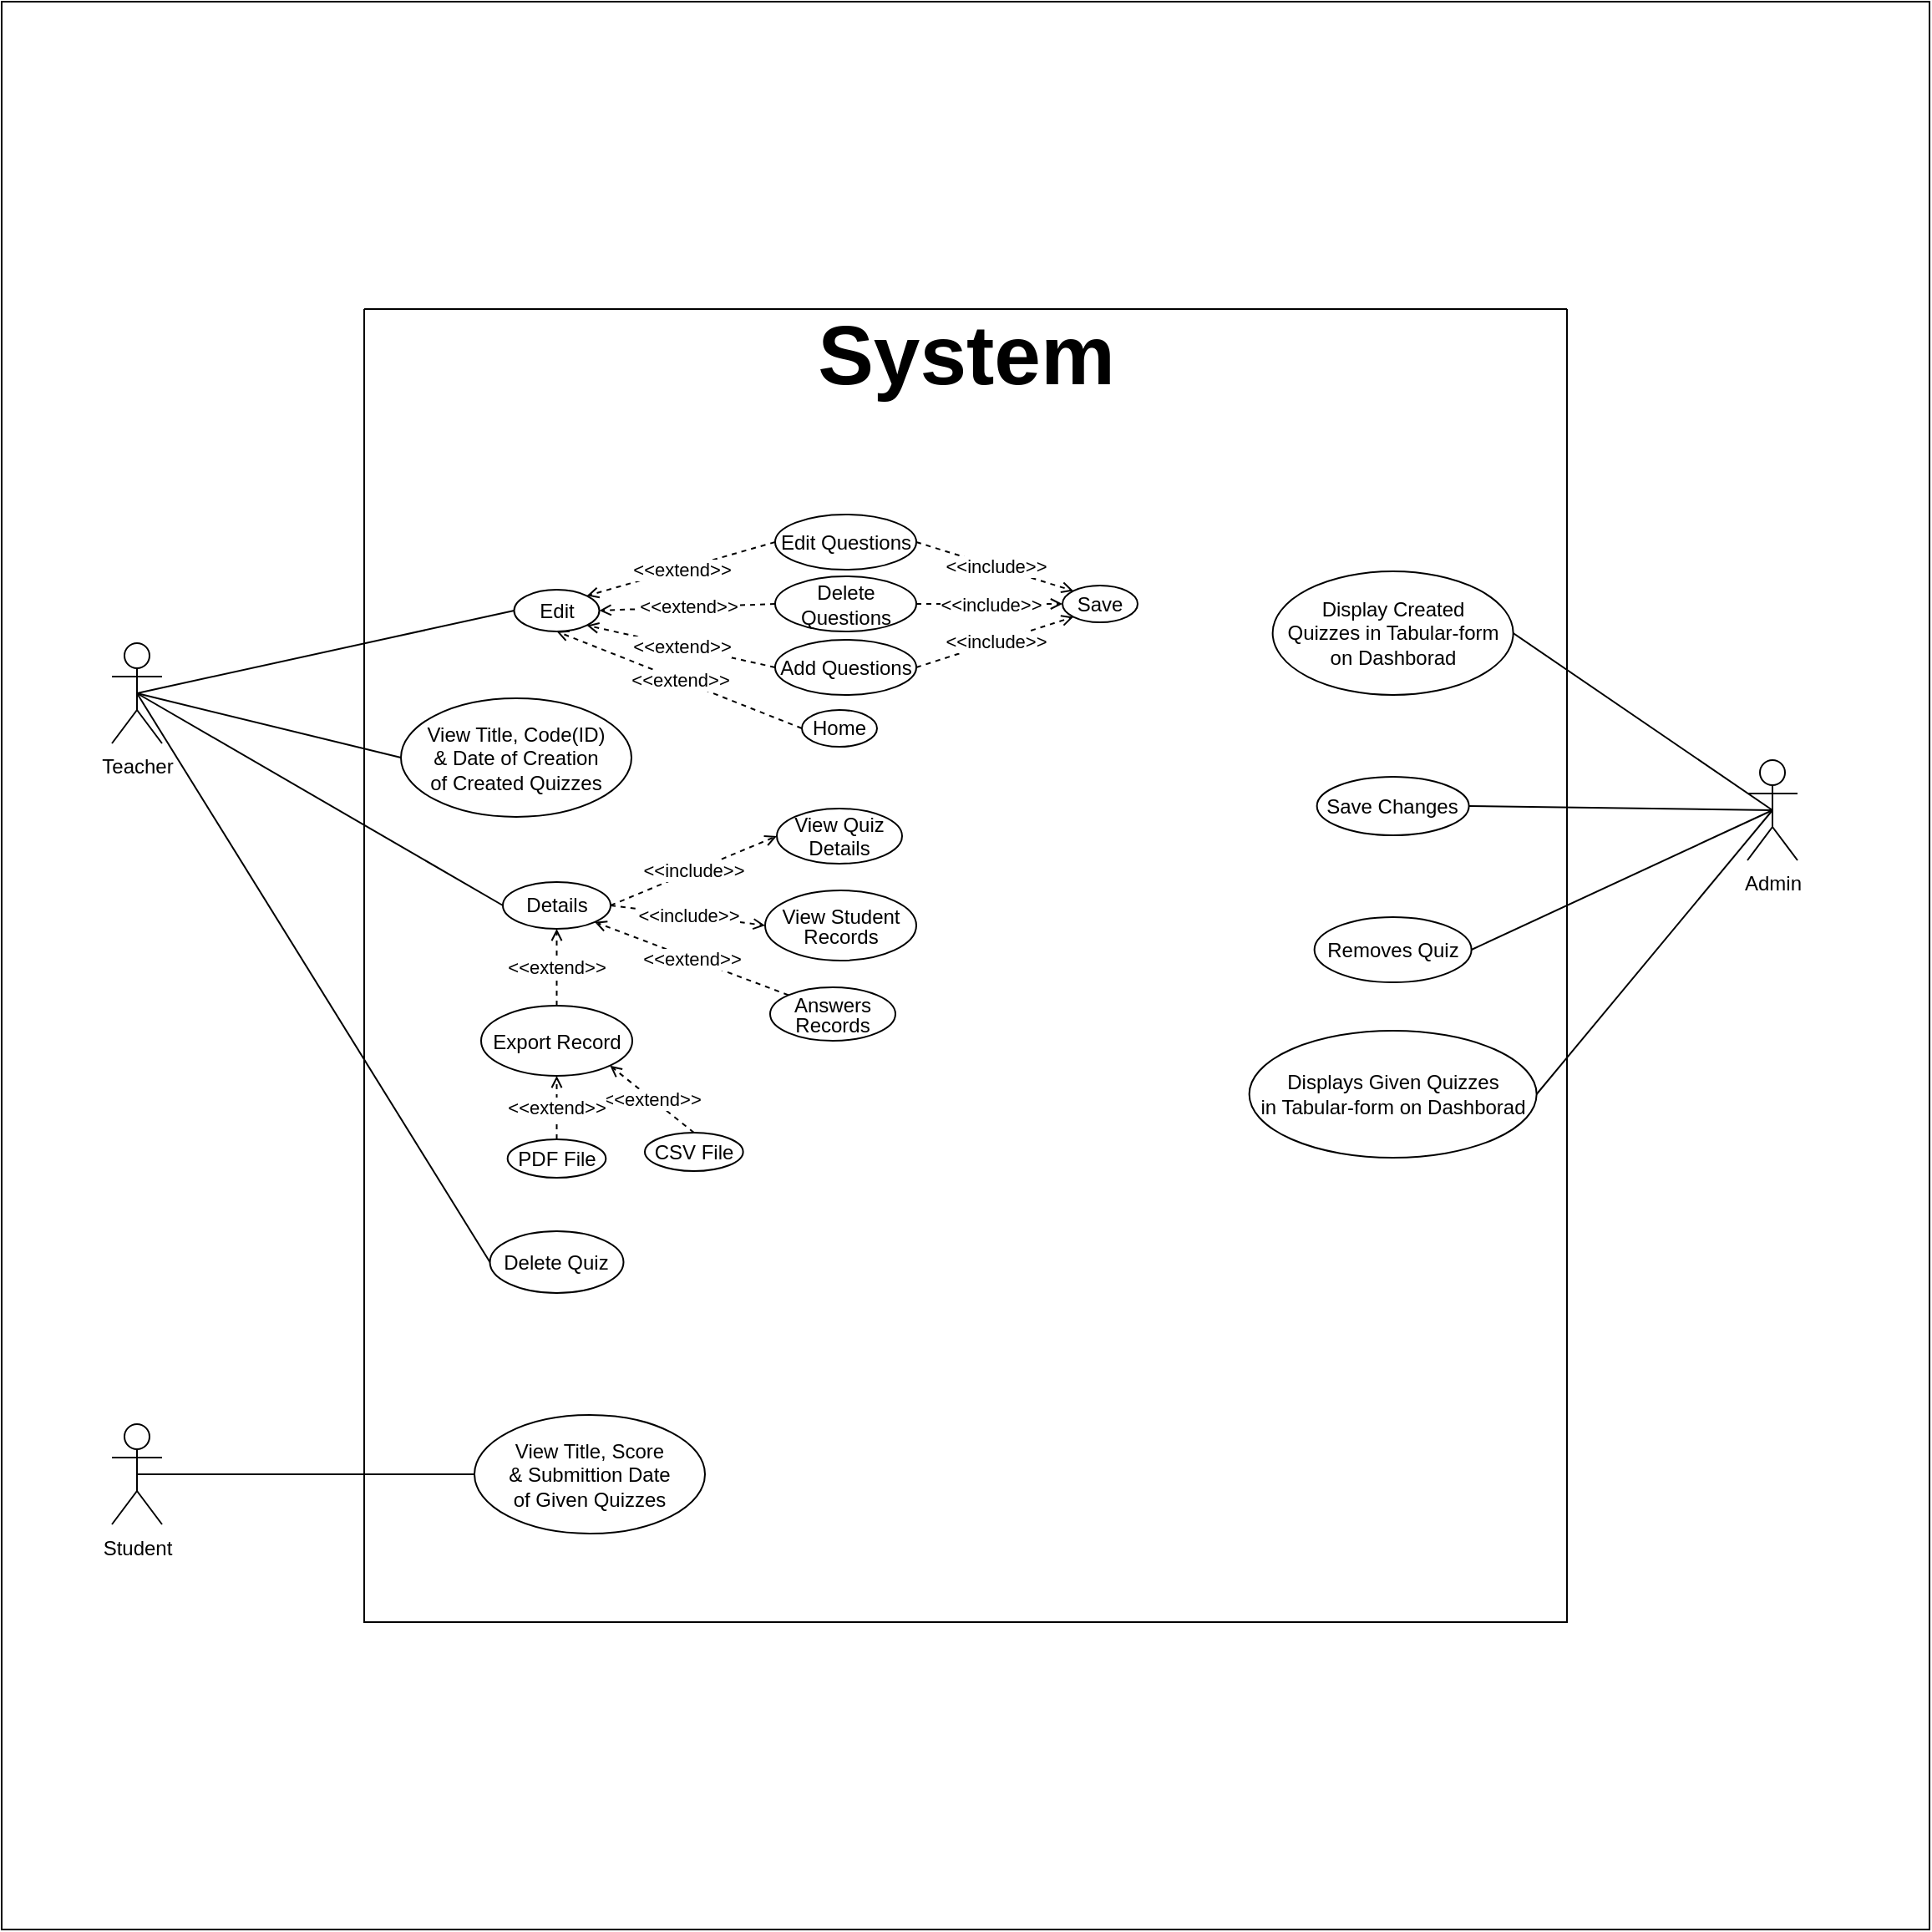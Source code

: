 <mxfile version="23.0.2" type="device">
  <diagram name="Page-1" id="OQhYBh8kKPS81W1qhcG0">
    <mxGraphModel dx="1436" dy="1006" grid="0" gridSize="10" guides="1" tooltips="1" connect="1" arrows="1" fold="1" page="0" pageScale="1" pageWidth="827" pageHeight="1169" math="0" shadow="0">
      <root>
        <mxCell id="0" />
        <mxCell id="1" parent="0" />
        <mxCell id="fU9d4ZKCMpDvH-MXPVb--1" value="" style="whiteSpace=wrap;html=1;aspect=fixed;fillColor=default;" parent="1" vertex="1">
          <mxGeometry x="-212" y="-125" width="1154" height="1154" as="geometry" />
        </mxCell>
        <mxCell id="fU9d4ZKCMpDvH-MXPVb--2" value="" style="swimlane;startSize=0;" parent="1" vertex="1">
          <mxGeometry x="5" y="59" width="720" height="786" as="geometry" />
        </mxCell>
        <mxCell id="fU9d4ZKCMpDvH-MXPVb--3" value="&lt;font style=&quot;font-size: 50px;&quot;&gt;&lt;b&gt;System&lt;/b&gt;&lt;/font&gt;" style="text;html=1;align=center;verticalAlign=middle;resizable=0;points=[];autosize=1;strokeColor=none;fillColor=none;" parent="fU9d4ZKCMpDvH-MXPVb--2" vertex="1">
          <mxGeometry x="262" y="-9" width="196" height="72" as="geometry" />
        </mxCell>
        <mxCell id="fU9d4ZKCMpDvH-MXPVb--16" value="Display Created &lt;br&gt;Quizzes in Tabular-form on Dashborad" style="ellipse;whiteSpace=wrap;html=1;direction=west;" parent="fU9d4ZKCMpDvH-MXPVb--2" vertex="1">
          <mxGeometry x="543.82" y="157" width="144" height="74" as="geometry" />
        </mxCell>
        <mxCell id="0t982UTLcq1grT9yLSO3-1" value="View Title, Code(ID) &lt;br&gt;&amp;amp; Date of Creation &lt;br&gt;of Created Quizzes" style="ellipse;whiteSpace=wrap;html=1;direction=west;" parent="fU9d4ZKCMpDvH-MXPVb--2" vertex="1">
          <mxGeometry x="22" y="233" width="138" height="71" as="geometry" />
        </mxCell>
        <mxCell id="0t982UTLcq1grT9yLSO3-2" value="Details" style="ellipse;whiteSpace=wrap;html=1;direction=west;" parent="fU9d4ZKCMpDvH-MXPVb--2" vertex="1">
          <mxGeometry x="83" y="343" width="64.5" height="28" as="geometry" />
        </mxCell>
        <mxCell id="0t982UTLcq1grT9yLSO3-3" value="Edit" style="ellipse;whiteSpace=wrap;html=1;direction=west;" parent="fU9d4ZKCMpDvH-MXPVb--2" vertex="1">
          <mxGeometry x="89.75" y="168" width="51" height="25" as="geometry" />
        </mxCell>
        <mxCell id="0t982UTLcq1grT9yLSO3-4" value="Edit Questions" style="ellipse;whiteSpace=wrap;html=1;direction=west;" parent="fU9d4ZKCMpDvH-MXPVb--2" vertex="1">
          <mxGeometry x="246" y="123" width="84.5" height="33" as="geometry" />
        </mxCell>
        <mxCell id="0t982UTLcq1grT9yLSO3-5" value="Delete Questions" style="ellipse;whiteSpace=wrap;html=1;direction=west;" parent="fU9d4ZKCMpDvH-MXPVb--2" vertex="1">
          <mxGeometry x="246" y="160" width="84.5" height="33" as="geometry" />
        </mxCell>
        <mxCell id="0t982UTLcq1grT9yLSO3-6" value="Add Questions" style="ellipse;whiteSpace=wrap;html=1;direction=west;" parent="fU9d4ZKCMpDvH-MXPVb--2" vertex="1">
          <mxGeometry x="246" y="198" width="84.5" height="33" as="geometry" />
        </mxCell>
        <mxCell id="0t982UTLcq1grT9yLSO3-7" value="Home" style="ellipse;whiteSpace=wrap;html=1;direction=west;" parent="fU9d4ZKCMpDvH-MXPVb--2" vertex="1">
          <mxGeometry x="262" y="240" width="45" height="22" as="geometry" />
        </mxCell>
        <mxCell id="0t982UTLcq1grT9yLSO3-8" value="Delete Quiz" style="ellipse;whiteSpace=wrap;html=1;direction=west;" parent="fU9d4ZKCMpDvH-MXPVb--2" vertex="1">
          <mxGeometry x="75.25" y="552" width="80" height="37" as="geometry" />
        </mxCell>
        <mxCell id="0t982UTLcq1grT9yLSO3-9" value="Save" style="ellipse;whiteSpace=wrap;html=1;direction=west;" parent="fU9d4ZKCMpDvH-MXPVb--2" vertex="1">
          <mxGeometry x="418" y="165.5" width="45" height="22" as="geometry" />
        </mxCell>
        <mxCell id="0t982UTLcq1grT9yLSO3-12" value="&lt;p style=&quot;line-height: 100%;&quot;&gt;&lt;span style=&quot;border-color: var(--border-color); font-size: 8px;&quot;&gt;&lt;font style=&quot;font-size: 12px; border-color: var(--border-color);&quot;&gt;View Quiz Details&lt;/font&gt;&lt;/span&gt;&lt;/p&gt;" style="ellipse;whiteSpace=wrap;html=1;" parent="fU9d4ZKCMpDvH-MXPVb--2" vertex="1">
          <mxGeometry x="247" y="299" width="75" height="33" as="geometry" />
        </mxCell>
        <mxCell id="0t982UTLcq1grT9yLSO3-13" value="&lt;p style=&quot;line-height: 100%;&quot;&gt;View Student Records&lt;/p&gt;" style="ellipse;whiteSpace=wrap;html=1;" parent="fU9d4ZKCMpDvH-MXPVb--2" vertex="1">
          <mxGeometry x="240" y="348" width="90.5" height="42" as="geometry" />
        </mxCell>
        <mxCell id="0t982UTLcq1grT9yLSO3-58" value="&lt;p style=&quot;line-height: 100%;&quot;&gt;Export Record&lt;/p&gt;" style="ellipse;whiteSpace=wrap;html=1;" parent="fU9d4ZKCMpDvH-MXPVb--2" vertex="1">
          <mxGeometry x="70" y="417" width="90.5" height="42" as="geometry" />
        </mxCell>
        <mxCell id="0t982UTLcq1grT9yLSO3-59" value="CSV File" style="ellipse;whiteSpace=wrap;html=1;direction=west;" parent="fU9d4ZKCMpDvH-MXPVb--2" vertex="1">
          <mxGeometry x="168" y="493" width="58.82" height="23" as="geometry" />
        </mxCell>
        <mxCell id="0t982UTLcq1grT9yLSO3-60" value="PDF File" style="ellipse;whiteSpace=wrap;html=1;direction=west;" parent="fU9d4ZKCMpDvH-MXPVb--2" vertex="1">
          <mxGeometry x="85.84" y="497" width="58.82" height="23" as="geometry" />
        </mxCell>
        <mxCell id="0t982UTLcq1grT9yLSO3-61" value="View Title, Score&lt;br&gt;&amp;amp; Submittion Date&lt;br&gt;of Given Quizzes" style="ellipse;whiteSpace=wrap;html=1;direction=west;" parent="fU9d4ZKCMpDvH-MXPVb--2" vertex="1">
          <mxGeometry x="66" y="662" width="138" height="71" as="geometry" />
        </mxCell>
        <mxCell id="0t982UTLcq1grT9yLSO3-62" value="Displays Given Quizzes&lt;br&gt;in Tabular-form on Dashborad" style="ellipse;whiteSpace=wrap;html=1;direction=west;" parent="fU9d4ZKCMpDvH-MXPVb--2" vertex="1">
          <mxGeometry x="529.82" y="432" width="172" height="76" as="geometry" />
        </mxCell>
        <mxCell id="0t982UTLcq1grT9yLSO3-90" value="Save Changes" style="ellipse;whiteSpace=wrap;html=1;direction=west;" parent="fU9d4ZKCMpDvH-MXPVb--2" vertex="1">
          <mxGeometry x="570.32" y="280" width="91" height="35" as="geometry" />
        </mxCell>
        <mxCell id="0t982UTLcq1grT9yLSO3-94" value="&amp;lt;&amp;lt;extend&amp;gt;&amp;gt;" style="endArrow=open;endSize=5;dashed=1;html=1;rounded=0;entryX=0;entryY=1;entryDx=0;entryDy=0;exitX=1;exitY=0.5;exitDx=0;exitDy=0;" parent="fU9d4ZKCMpDvH-MXPVb--2" source="0t982UTLcq1grT9yLSO3-4" target="0t982UTLcq1grT9yLSO3-3" edge="1">
          <mxGeometry width="160" relative="1" as="geometry">
            <mxPoint x="228" y="187" as="sourcePoint" />
            <mxPoint x="168" y="224" as="targetPoint" />
          </mxGeometry>
        </mxCell>
        <mxCell id="0t982UTLcq1grT9yLSO3-95" value="&amp;lt;&amp;lt;include&amp;gt;&amp;gt;" style="endArrow=open;endSize=5;dashed=1;html=1;rounded=0;entryX=1;entryY=0;entryDx=0;entryDy=0;exitX=0;exitY=0.5;exitDx=0;exitDy=0;" parent="fU9d4ZKCMpDvH-MXPVb--2" source="0t982UTLcq1grT9yLSO3-6" target="0t982UTLcq1grT9yLSO3-9" edge="1">
          <mxGeometry width="160" relative="1" as="geometry">
            <mxPoint x="279" y="187" as="sourcePoint" />
            <mxPoint x="326" y="145" as="targetPoint" />
          </mxGeometry>
        </mxCell>
        <mxCell id="0t982UTLcq1grT9yLSO3-97" value="&amp;lt;&amp;lt;include&amp;gt;&amp;gt;" style="endArrow=open;endSize=5;dashed=1;html=1;rounded=0;entryX=1;entryY=0.5;entryDx=0;entryDy=0;exitX=0;exitY=0.5;exitDx=0;exitDy=0;" parent="fU9d4ZKCMpDvH-MXPVb--2" source="0t982UTLcq1grT9yLSO3-5" target="0t982UTLcq1grT9yLSO3-9" edge="1">
          <mxGeometry width="160" relative="1" as="geometry">
            <mxPoint x="411" y="220" as="sourcePoint" />
            <mxPoint x="467" y="190" as="targetPoint" />
          </mxGeometry>
        </mxCell>
        <mxCell id="0t982UTLcq1grT9yLSO3-98" value="&amp;lt;&amp;lt;include&amp;gt;&amp;gt;" style="endArrow=open;endSize=5;dashed=1;html=1;rounded=0;entryX=1;entryY=1;entryDx=0;entryDy=0;exitX=0;exitY=0.5;exitDx=0;exitDy=0;" parent="fU9d4ZKCMpDvH-MXPVb--2" source="0t982UTLcq1grT9yLSO3-4" target="0t982UTLcq1grT9yLSO3-9" edge="1">
          <mxGeometry width="160" relative="1" as="geometry">
            <mxPoint x="411" y="183" as="sourcePoint" />
            <mxPoint x="499" y="192" as="targetPoint" />
          </mxGeometry>
        </mxCell>
        <mxCell id="0t982UTLcq1grT9yLSO3-99" value="&amp;lt;&amp;lt;extend&amp;gt;&amp;gt;" style="endArrow=open;endSize=5;dashed=1;html=1;rounded=0;entryX=0;entryY=0.5;entryDx=0;entryDy=0;exitX=1;exitY=0.5;exitDx=0;exitDy=0;" parent="fU9d4ZKCMpDvH-MXPVb--2" source="0t982UTLcq1grT9yLSO3-5" target="0t982UTLcq1grT9yLSO3-3" edge="1">
          <mxGeometry width="160" relative="1" as="geometry">
            <mxPoint x="326" y="145" as="sourcePoint" />
            <mxPoint x="279" y="187" as="targetPoint" />
          </mxGeometry>
        </mxCell>
        <mxCell id="0t982UTLcq1grT9yLSO3-135" value="&amp;lt;&amp;lt;extend&amp;gt;&amp;gt;" style="endArrow=open;endSize=5;dashed=1;html=1;rounded=0;entryX=0;entryY=0;entryDx=0;entryDy=0;exitX=1;exitY=0.5;exitDx=0;exitDy=0;" parent="fU9d4ZKCMpDvH-MXPVb--2" source="0t982UTLcq1grT9yLSO3-6" target="0t982UTLcq1grT9yLSO3-3" edge="1">
          <mxGeometry width="160" relative="1" as="geometry">
            <mxPoint x="364" y="183" as="sourcePoint" />
            <mxPoint x="279" y="187" as="targetPoint" />
          </mxGeometry>
        </mxCell>
        <mxCell id="0t982UTLcq1grT9yLSO3-136" value="&amp;lt;&amp;lt;extend&amp;gt;&amp;gt;" style="endArrow=open;endSize=5;dashed=1;html=1;rounded=0;entryX=0.5;entryY=0;entryDx=0;entryDy=0;exitX=1;exitY=0.5;exitDx=0;exitDy=0;" parent="fU9d4ZKCMpDvH-MXPVb--2" source="0t982UTLcq1grT9yLSO3-7" target="0t982UTLcq1grT9yLSO3-3" edge="1">
          <mxGeometry width="160" relative="1" as="geometry">
            <mxPoint x="326" y="220" as="sourcePoint" />
            <mxPoint x="279" y="187" as="targetPoint" />
          </mxGeometry>
        </mxCell>
        <mxCell id="0t982UTLcq1grT9yLSO3-137" value="&amp;lt;&amp;lt;include&amp;gt;&amp;gt;" style="endArrow=open;endSize=5;dashed=1;html=1;rounded=0;entryX=0;entryY=0.5;entryDx=0;entryDy=0;exitX=0;exitY=0.5;exitDx=0;exitDy=0;" parent="fU9d4ZKCMpDvH-MXPVb--2" source="0t982UTLcq1grT9yLSO3-2" target="0t982UTLcq1grT9yLSO3-12" edge="1">
          <mxGeometry width="160" relative="1" as="geometry">
            <mxPoint x="219" y="277" as="sourcePoint" />
            <mxPoint x="319" y="282" as="targetPoint" />
          </mxGeometry>
        </mxCell>
        <mxCell id="0t982UTLcq1grT9yLSO3-176" value="&amp;lt;&amp;lt;include&amp;gt;&amp;gt;" style="endArrow=open;endSize=5;dashed=1;html=1;rounded=0;entryX=0;entryY=0.5;entryDx=0;entryDy=0;exitX=0;exitY=0.5;exitDx=0;exitDy=0;" parent="fU9d4ZKCMpDvH-MXPVb--2" source="0t982UTLcq1grT9yLSO3-2" target="0t982UTLcq1grT9yLSO3-13" edge="1">
          <mxGeometry width="160" relative="1" as="geometry">
            <mxPoint x="286" y="332" as="sourcePoint" />
            <mxPoint x="314" y="294" as="targetPoint" />
          </mxGeometry>
        </mxCell>
        <mxCell id="0t982UTLcq1grT9yLSO3-177" value="&amp;lt;&amp;lt;extend&amp;gt;&amp;gt;" style="endArrow=open;endSize=5;dashed=1;html=1;rounded=0;entryX=0.5;entryY=0;entryDx=0;entryDy=0;exitX=0.5;exitY=0;exitDx=0;exitDy=0;" parent="fU9d4ZKCMpDvH-MXPVb--2" source="0t982UTLcq1grT9yLSO3-58" target="0t982UTLcq1grT9yLSO3-2" edge="1">
          <mxGeometry width="160" relative="1" as="geometry">
            <mxPoint x="322" y="421" as="sourcePoint" />
            <mxPoint x="237" y="425" as="targetPoint" />
          </mxGeometry>
        </mxCell>
        <mxCell id="0t982UTLcq1grT9yLSO3-266" value="&amp;lt;&amp;lt;extend&amp;gt;&amp;gt;" style="endArrow=open;endSize=5;dashed=1;html=1;rounded=0;entryX=1;entryY=1;entryDx=0;entryDy=0;exitX=0.5;exitY=1;exitDx=0;exitDy=0;" parent="fU9d4ZKCMpDvH-MXPVb--2" source="0t982UTLcq1grT9yLSO3-59" target="0t982UTLcq1grT9yLSO3-58" edge="1">
          <mxGeometry width="160" relative="1" as="geometry">
            <mxPoint x="313" y="452" as="sourcePoint" />
            <mxPoint x="254" y="346" as="targetPoint" />
          </mxGeometry>
        </mxCell>
        <mxCell id="0t982UTLcq1grT9yLSO3-267" value="&amp;lt;&amp;lt;extend&amp;gt;&amp;gt;" style="endArrow=open;endSize=5;dashed=1;html=1;rounded=0;entryX=0.5;entryY=1;entryDx=0;entryDy=0;exitX=0.5;exitY=1;exitDx=0;exitDy=0;" parent="fU9d4ZKCMpDvH-MXPVb--2" source="0t982UTLcq1grT9yLSO3-60" target="0t982UTLcq1grT9yLSO3-58" edge="1">
          <mxGeometry width="160" relative="1" as="geometry">
            <mxPoint x="444" y="452" as="sourcePoint" />
            <mxPoint x="390" y="467" as="targetPoint" />
          </mxGeometry>
        </mxCell>
        <mxCell id="0t982UTLcq1grT9yLSO3-269" value="Removes Quiz" style="ellipse;whiteSpace=wrap;html=1;direction=west;" parent="fU9d4ZKCMpDvH-MXPVb--2" vertex="1">
          <mxGeometry x="568.82" y="364" width="94" height="39" as="geometry" />
        </mxCell>
        <mxCell id="tYan4N_U81REQdQZ8qZB-2" value="&amp;lt;&amp;lt;extend&amp;gt;&amp;gt;" style="endArrow=open;endSize=5;dashed=1;html=1;rounded=0;entryX=0;entryY=0;entryDx=0;entryDy=0;exitX=0;exitY=0;exitDx=0;exitDy=0;" parent="fU9d4ZKCMpDvH-MXPVb--2" source="tYan4N_U81REQdQZ8qZB-3" target="0t982UTLcq1grT9yLSO3-2" edge="1">
          <mxGeometry width="160" relative="1" as="geometry">
            <mxPoint x="125" y="381" as="sourcePoint" />
            <mxPoint x="128" y="429" as="targetPoint" />
          </mxGeometry>
        </mxCell>
        <mxCell id="tYan4N_U81REQdQZ8qZB-3" value="&lt;p style=&quot;line-height: 100%;&quot;&gt;Answers Records&lt;/p&gt;" style="ellipse;whiteSpace=wrap;html=1;" parent="fU9d4ZKCMpDvH-MXPVb--2" vertex="1">
          <mxGeometry x="243" y="406" width="75" height="32" as="geometry" />
        </mxCell>
        <mxCell id="fU9d4ZKCMpDvH-MXPVb--43" value="Teacher" style="shape=umlActor;verticalLabelPosition=bottom;verticalAlign=top;html=1;outlineConnect=0;direction=east;" parent="1" vertex="1">
          <mxGeometry x="-146" y="259" width="30" height="60" as="geometry" />
        </mxCell>
        <mxCell id="fU9d4ZKCMpDvH-MXPVb--53" value="Admin" style="shape=umlActor;verticalLabelPosition=bottom;verticalAlign=top;html=1;outlineConnect=0;" parent="1" vertex="1">
          <mxGeometry x="833" y="329" width="30" height="60" as="geometry" />
        </mxCell>
        <mxCell id="fU9d4ZKCMpDvH-MXPVb--60" value="Student" style="shape=umlActor;verticalLabelPosition=bottom;verticalAlign=top;html=1;outlineConnect=0;" parent="1" vertex="1">
          <mxGeometry x="-146" y="726.5" width="30" height="60" as="geometry" />
        </mxCell>
        <mxCell id="0t982UTLcq1grT9yLSO3-63" value="" style="endArrow=none;html=1;rounded=0;entryX=1;entryY=0.5;entryDx=0;entryDy=0;exitX=0.5;exitY=0.5;exitDx=0;exitDy=0;exitPerimeter=0;" parent="1" source="fU9d4ZKCMpDvH-MXPVb--43" target="0t982UTLcq1grT9yLSO3-1" edge="1">
          <mxGeometry width="50" height="50" relative="1" as="geometry">
            <mxPoint x="362" y="293" as="sourcePoint" />
            <mxPoint x="412" y="243" as="targetPoint" />
          </mxGeometry>
        </mxCell>
        <mxCell id="0t982UTLcq1grT9yLSO3-64" value="" style="endArrow=none;html=1;rounded=0;entryX=1;entryY=0.5;entryDx=0;entryDy=0;exitX=0.5;exitY=0.5;exitDx=0;exitDy=0;exitPerimeter=0;" parent="1" source="fU9d4ZKCMpDvH-MXPVb--60" target="0t982UTLcq1grT9yLSO3-61" edge="1">
          <mxGeometry width="50" height="50" relative="1" as="geometry">
            <mxPoint x="-87" y="398" as="sourcePoint" />
            <mxPoint x="35" y="283" as="targetPoint" />
          </mxGeometry>
        </mxCell>
        <mxCell id="0t982UTLcq1grT9yLSO3-273" value="" style="endArrow=none;html=1;rounded=0;entryX=0;entryY=0.5;entryDx=0;entryDy=0;exitX=0.5;exitY=0.5;exitDx=0;exitDy=0;exitPerimeter=0;" parent="1" source="fU9d4ZKCMpDvH-MXPVb--53" target="fU9d4ZKCMpDvH-MXPVb--16" edge="1">
          <mxGeometry width="50" height="50" relative="1" as="geometry">
            <mxPoint x="-121" y="338" as="sourcePoint" />
            <mxPoint x="37" y="338" as="targetPoint" />
          </mxGeometry>
        </mxCell>
        <mxCell id="0t982UTLcq1grT9yLSO3-274" value="" style="endArrow=none;html=1;rounded=0;entryX=0;entryY=0.5;entryDx=0;entryDy=0;exitX=0.5;exitY=0.5;exitDx=0;exitDy=0;exitPerimeter=0;" parent="1" source="fU9d4ZKCMpDvH-MXPVb--53" target="0t982UTLcq1grT9yLSO3-90" edge="1">
          <mxGeometry width="50" height="50" relative="1" as="geometry">
            <mxPoint x="831" y="430" as="sourcePoint" />
            <mxPoint x="674" y="249" as="targetPoint" />
          </mxGeometry>
        </mxCell>
        <mxCell id="0t982UTLcq1grT9yLSO3-275" value="" style="endArrow=none;html=1;rounded=0;entryX=0;entryY=0.5;entryDx=0;entryDy=0;exitX=0.5;exitY=0.5;exitDx=0;exitDy=0;exitPerimeter=0;" parent="1" source="fU9d4ZKCMpDvH-MXPVb--53" target="0t982UTLcq1grT9yLSO3-269" edge="1">
          <mxGeometry width="50" height="50" relative="1" as="geometry">
            <mxPoint x="841" y="513" as="sourcePoint" />
            <mxPoint x="684" y="332" as="targetPoint" />
          </mxGeometry>
        </mxCell>
        <mxCell id="0t982UTLcq1grT9yLSO3-276" value="" style="endArrow=none;html=1;rounded=0;entryX=0;entryY=0.5;entryDx=0;entryDy=0;exitX=0.5;exitY=0.5;exitDx=0;exitDy=0;exitPerimeter=0;" parent="1" source="fU9d4ZKCMpDvH-MXPVb--53" target="0t982UTLcq1grT9yLSO3-62" edge="1">
          <mxGeometry width="50" height="50" relative="1" as="geometry">
            <mxPoint x="937" y="434" as="sourcePoint" />
            <mxPoint x="680" y="608" as="targetPoint" />
          </mxGeometry>
        </mxCell>
        <mxCell id="HlvEN05U0p-TNJ8z5FIz-1" value="" style="endArrow=none;html=1;rounded=0;entryX=1;entryY=0.5;entryDx=0;entryDy=0;exitX=0.5;exitY=0.5;exitDx=0;exitDy=0;exitPerimeter=0;" parent="1" source="fU9d4ZKCMpDvH-MXPVb--43" target="0t982UTLcq1grT9yLSO3-3" edge="1">
          <mxGeometry width="50" height="50" relative="1" as="geometry">
            <mxPoint x="-121" y="299" as="sourcePoint" />
            <mxPoint x="37" y="338" as="targetPoint" />
          </mxGeometry>
        </mxCell>
        <mxCell id="HlvEN05U0p-TNJ8z5FIz-2" value="" style="endArrow=none;html=1;rounded=0;entryX=1;entryY=0.5;entryDx=0;entryDy=0;exitX=0.5;exitY=0.5;exitDx=0;exitDy=0;exitPerimeter=0;" parent="1" source="fU9d4ZKCMpDvH-MXPVb--43" target="0t982UTLcq1grT9yLSO3-8" edge="1">
          <mxGeometry width="50" height="50" relative="1" as="geometry">
            <mxPoint x="-121" y="299" as="sourcePoint" />
            <mxPoint x="105" y="250" as="targetPoint" />
          </mxGeometry>
        </mxCell>
        <mxCell id="HlvEN05U0p-TNJ8z5FIz-3" value="" style="endArrow=none;html=1;rounded=0;entryX=1;entryY=0.5;entryDx=0;entryDy=0;exitX=0.5;exitY=0.5;exitDx=0;exitDy=0;exitPerimeter=0;" parent="1" source="fU9d4ZKCMpDvH-MXPVb--43" target="0t982UTLcq1grT9yLSO3-2" edge="1">
          <mxGeometry width="50" height="50" relative="1" as="geometry">
            <mxPoint x="-119" y="295" as="sourcePoint" />
            <mxPoint x="146" y="603" as="targetPoint" />
          </mxGeometry>
        </mxCell>
      </root>
    </mxGraphModel>
  </diagram>
</mxfile>
